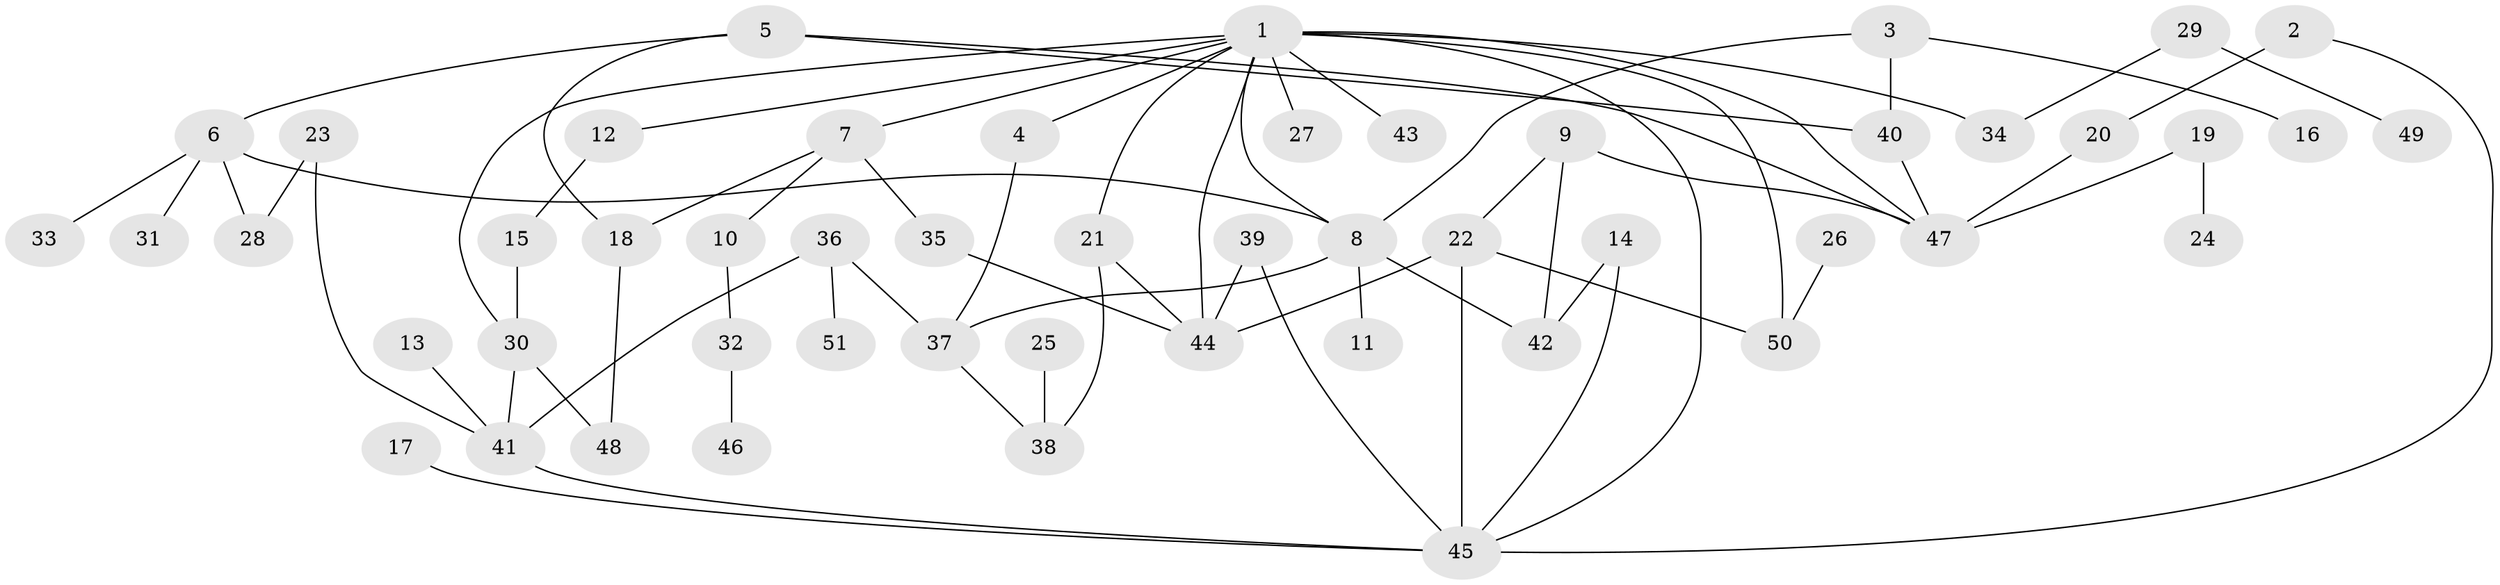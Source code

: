 // original degree distribution, {5: 0.058823529411764705, 4: 0.049019607843137254, 7: 0.029411764705882353, 3: 0.1568627450980392, 6: 0.0196078431372549, 2: 0.4215686274509804, 1: 0.2647058823529412}
// Generated by graph-tools (version 1.1) at 2025/25/03/09/25 03:25:27]
// undirected, 51 vertices, 70 edges
graph export_dot {
graph [start="1"]
  node [color=gray90,style=filled];
  1;
  2;
  3;
  4;
  5;
  6;
  7;
  8;
  9;
  10;
  11;
  12;
  13;
  14;
  15;
  16;
  17;
  18;
  19;
  20;
  21;
  22;
  23;
  24;
  25;
  26;
  27;
  28;
  29;
  30;
  31;
  32;
  33;
  34;
  35;
  36;
  37;
  38;
  39;
  40;
  41;
  42;
  43;
  44;
  45;
  46;
  47;
  48;
  49;
  50;
  51;
  1 -- 4 [weight=1.0];
  1 -- 7 [weight=1.0];
  1 -- 8 [weight=1.0];
  1 -- 12 [weight=1.0];
  1 -- 21 [weight=1.0];
  1 -- 27 [weight=1.0];
  1 -- 30 [weight=1.0];
  1 -- 34 [weight=1.0];
  1 -- 43 [weight=2.0];
  1 -- 44 [weight=1.0];
  1 -- 45 [weight=1.0];
  1 -- 47 [weight=1.0];
  1 -- 50 [weight=1.0];
  2 -- 20 [weight=1.0];
  2 -- 45 [weight=1.0];
  3 -- 8 [weight=1.0];
  3 -- 16 [weight=1.0];
  3 -- 40 [weight=1.0];
  4 -- 37 [weight=1.0];
  5 -- 6 [weight=1.0];
  5 -- 18 [weight=1.0];
  5 -- 40 [weight=1.0];
  5 -- 47 [weight=1.0];
  6 -- 8 [weight=1.0];
  6 -- 28 [weight=1.0];
  6 -- 31 [weight=1.0];
  6 -- 33 [weight=1.0];
  7 -- 10 [weight=1.0];
  7 -- 18 [weight=1.0];
  7 -- 35 [weight=1.0];
  8 -- 11 [weight=1.0];
  8 -- 37 [weight=1.0];
  8 -- 42 [weight=1.0];
  9 -- 22 [weight=1.0];
  9 -- 42 [weight=1.0];
  9 -- 47 [weight=1.0];
  10 -- 32 [weight=1.0];
  12 -- 15 [weight=1.0];
  13 -- 41 [weight=1.0];
  14 -- 42 [weight=1.0];
  14 -- 45 [weight=1.0];
  15 -- 30 [weight=1.0];
  17 -- 45 [weight=1.0];
  18 -- 48 [weight=1.0];
  19 -- 24 [weight=1.0];
  19 -- 47 [weight=1.0];
  20 -- 47 [weight=1.0];
  21 -- 38 [weight=1.0];
  21 -- 44 [weight=1.0];
  22 -- 44 [weight=1.0];
  22 -- 45 [weight=1.0];
  22 -- 50 [weight=1.0];
  23 -- 28 [weight=1.0];
  23 -- 41 [weight=1.0];
  25 -- 38 [weight=1.0];
  26 -- 50 [weight=1.0];
  29 -- 34 [weight=1.0];
  29 -- 49 [weight=1.0];
  30 -- 41 [weight=1.0];
  30 -- 48 [weight=1.0];
  32 -- 46 [weight=1.0];
  35 -- 44 [weight=1.0];
  36 -- 37 [weight=1.0];
  36 -- 41 [weight=1.0];
  36 -- 51 [weight=1.0];
  37 -- 38 [weight=1.0];
  39 -- 44 [weight=1.0];
  39 -- 45 [weight=1.0];
  40 -- 47 [weight=1.0];
  41 -- 45 [weight=1.0];
}
